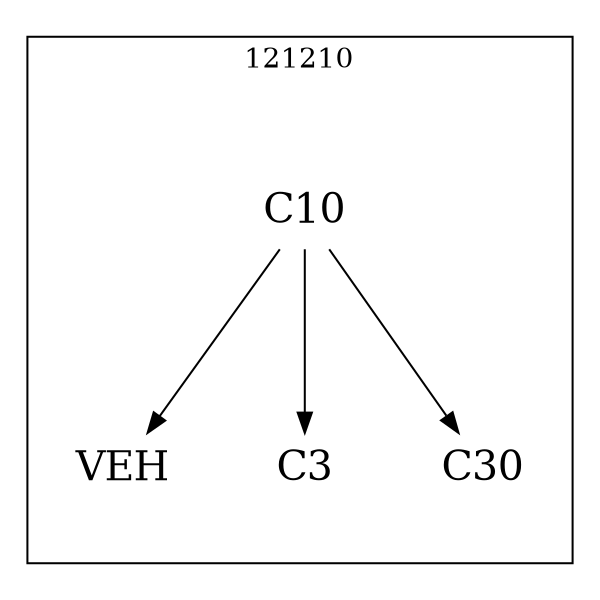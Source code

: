 strict digraph DAGS {
	size = "4,4!" ; ratio ="fill"; subgraph cluster_0{
			labeldoc = "t";
			label = "121210";node	[label= VEH, shape = plaintext, fontsize=20] VEH;node	[label= C3, shape = plaintext, fontsize=20] C3;node	[label= C10, shape = plaintext, fontsize=20] C10;node	[label= C30, shape = plaintext, fontsize=20] C30;
C10->VEH;
C10->C3;
C10->C30;
	}}